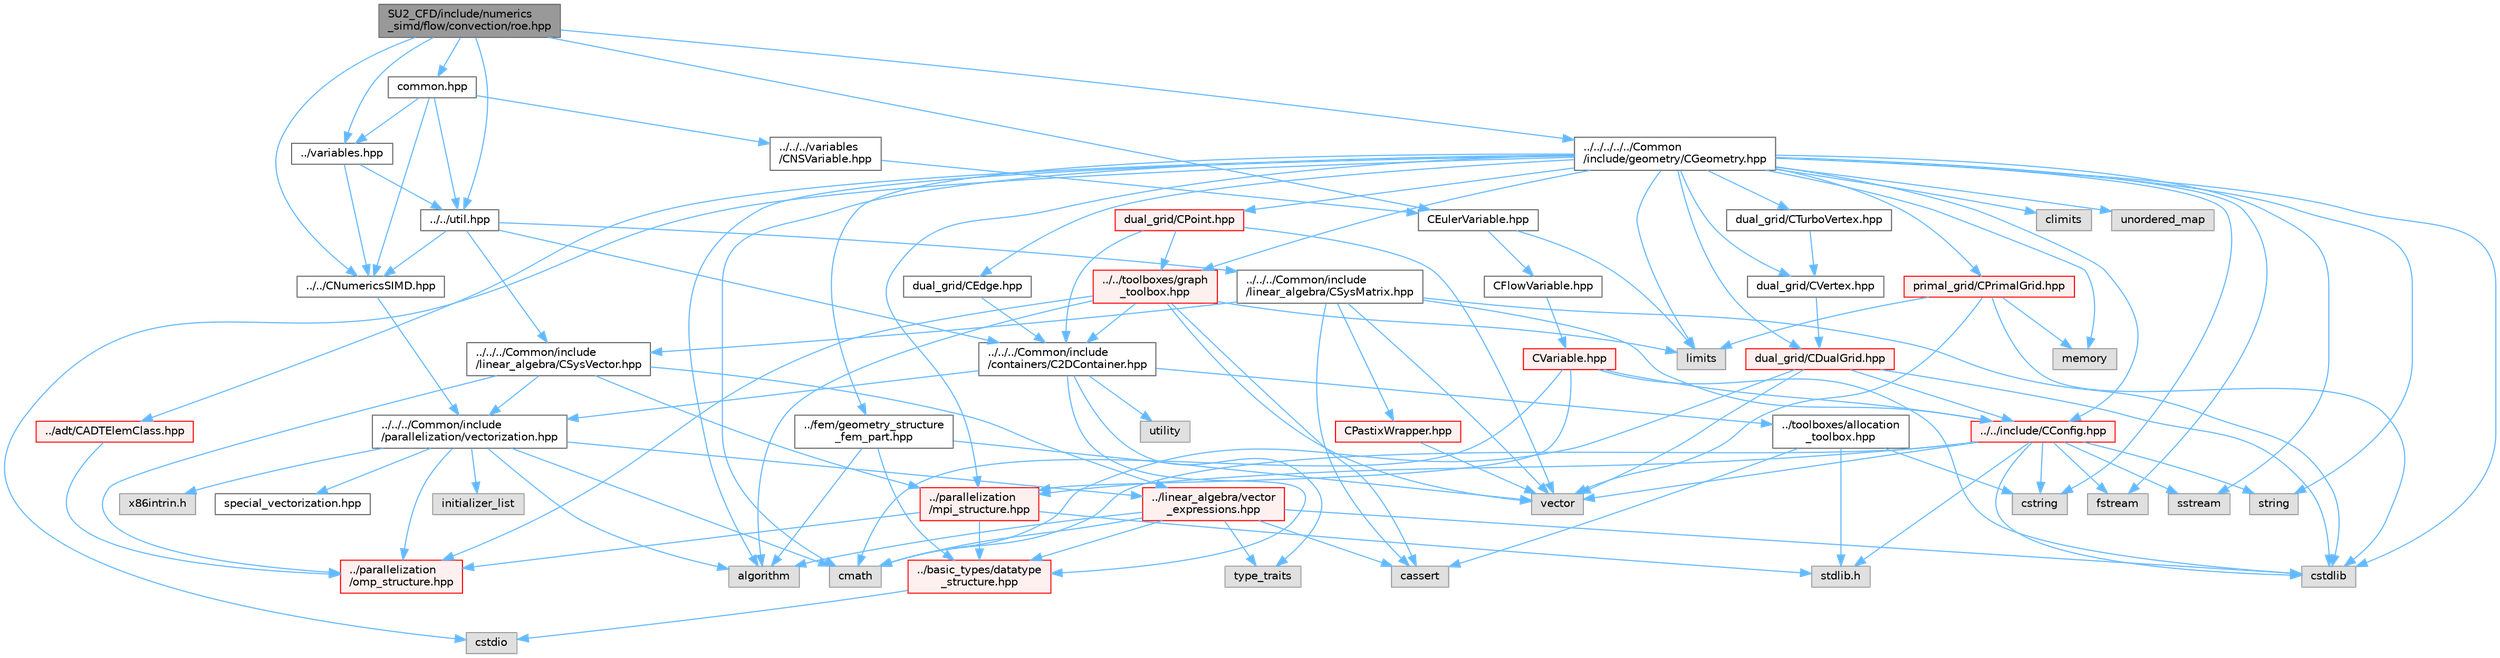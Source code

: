 digraph "SU2_CFD/include/numerics_simd/flow/convection/roe.hpp"
{
 // LATEX_PDF_SIZE
  bgcolor="transparent";
  edge [fontname=Helvetica,fontsize=10,labelfontname=Helvetica,labelfontsize=10];
  node [fontname=Helvetica,fontsize=10,shape=box,height=0.2,width=0.4];
  Node1 [id="Node000001",label="SU2_CFD/include/numerics\l_simd/flow/convection/roe.hpp",height=0.2,width=0.4,color="gray40", fillcolor="grey60", style="filled", fontcolor="black",tooltip="Roe-family of convective schemes."];
  Node1 -> Node2 [id="edge1_Node000001_Node000002",color="steelblue1",style="solid",tooltip=" "];
  Node2 [id="Node000002",label="../../CNumericsSIMD.hpp",height=0.2,width=0.4,color="grey40", fillcolor="white", style="filled",URL="$CNumericsSIMD_8hpp.html",tooltip="Vectorized (SIMD) numerics classes."];
  Node2 -> Node3 [id="edge2_Node000002_Node000003",color="steelblue1",style="solid",tooltip=" "];
  Node3 [id="Node000003",label="../../../Common/include\l/parallelization/vectorization.hpp",height=0.2,width=0.4,color="grey40", fillcolor="white", style="filled",URL="$vectorization_8hpp.html",tooltip="Implementation of a portable SIMD type."];
  Node3 -> Node4 [id="edge3_Node000003_Node000004",color="steelblue1",style="solid",tooltip=" "];
  Node4 [id="Node000004",label="../linear_algebra/vector\l_expressions.hpp",height=0.2,width=0.4,color="red", fillcolor="#FFF0F0", style="filled",URL="$vector__expressions_8hpp.html",tooltip="Expression templates for vector types with coefficient-wise operations."];
  Node4 -> Node5 [id="edge4_Node000004_Node000005",color="steelblue1",style="solid",tooltip=" "];
  Node5 [id="Node000005",label="../basic_types/datatype\l_structure.hpp",height=0.2,width=0.4,color="red", fillcolor="#FFF0F0", style="filled",URL="$datatype__structure_8hpp.html",tooltip="Headers for generalized datatypes, defines an interface for AD types."];
  Node5 -> Node8 [id="edge5_Node000005_Node000008",color="steelblue1",style="solid",tooltip=" "];
  Node8 [id="Node000008",label="cstdio",height=0.2,width=0.4,color="grey60", fillcolor="#E0E0E0", style="filled",tooltip=" "];
  Node4 -> Node10 [id="edge6_Node000004_Node000010",color="steelblue1",style="solid",tooltip=" "];
  Node10 [id="Node000010",label="type_traits",height=0.2,width=0.4,color="grey60", fillcolor="#E0E0E0", style="filled",tooltip=" "];
  Node4 -> Node15 [id="edge7_Node000004_Node000015",color="steelblue1",style="solid",tooltip=" "];
  Node15 [id="Node000015",label="algorithm",height=0.2,width=0.4,color="grey60", fillcolor="#E0E0E0", style="filled",tooltip=" "];
  Node4 -> Node16 [id="edge8_Node000004_Node000016",color="steelblue1",style="solid",tooltip=" "];
  Node16 [id="Node000016",label="cassert",height=0.2,width=0.4,color="grey60", fillcolor="#E0E0E0", style="filled",tooltip=" "];
  Node4 -> Node17 [id="edge9_Node000004_Node000017",color="steelblue1",style="solid",tooltip=" "];
  Node17 [id="Node000017",label="cstdlib",height=0.2,width=0.4,color="grey60", fillcolor="#E0E0E0", style="filled",tooltip=" "];
  Node4 -> Node18 [id="edge10_Node000004_Node000018",color="steelblue1",style="solid",tooltip=" "];
  Node18 [id="Node000018",label="cmath",height=0.2,width=0.4,color="grey60", fillcolor="#E0E0E0", style="filled",tooltip=" "];
  Node3 -> Node12 [id="edge11_Node000003_Node000012",color="steelblue1",style="solid",tooltip=" "];
  Node12 [id="Node000012",label="../parallelization\l/omp_structure.hpp",height=0.2,width=0.4,color="red", fillcolor="#FFF0F0", style="filled",URL="$omp__structure_8hpp.html",tooltip="OpenMP interface header, provides compatibility functions if the code is built without OpenMP support..."];
  Node3 -> Node20 [id="edge12_Node000003_Node000020",color="steelblue1",style="solid",tooltip=" "];
  Node20 [id="Node000020",label="initializer_list",height=0.2,width=0.4,color="grey60", fillcolor="#E0E0E0", style="filled",tooltip=" "];
  Node3 -> Node15 [id="edge13_Node000003_Node000015",color="steelblue1",style="solid",tooltip=" "];
  Node3 -> Node18 [id="edge14_Node000003_Node000018",color="steelblue1",style="solid",tooltip=" "];
  Node3 -> Node21 [id="edge15_Node000003_Node000021",color="steelblue1",style="solid",tooltip=" "];
  Node21 [id="Node000021",label="x86intrin.h",height=0.2,width=0.4,color="grey60", fillcolor="#E0E0E0", style="filled",tooltip=" "];
  Node3 -> Node22 [id="edge16_Node000003_Node000022",color="steelblue1",style="solid",tooltip=" "];
  Node22 [id="Node000022",label="special_vectorization.hpp",height=0.2,width=0.4,color="grey40", fillcolor="white", style="filled",URL="$special__vectorization_8hpp.html",tooltip="Code generator header to create specializations of simd::Array."];
  Node1 -> Node23 [id="edge17_Node000001_Node000023",color="steelblue1",style="solid",tooltip=" "];
  Node23 [id="Node000023",label="../../util.hpp",height=0.2,width=0.4,color="grey40", fillcolor="white", style="filled",URL="$util_8hpp.html",tooltip="Generic auxiliary functions."];
  Node23 -> Node2 [id="edge18_Node000023_Node000002",color="steelblue1",style="solid",tooltip=" "];
  Node23 -> Node24 [id="edge19_Node000023_Node000024",color="steelblue1",style="solid",tooltip=" "];
  Node24 [id="Node000024",label="../../../Common/include\l/containers/C2DContainer.hpp",height=0.2,width=0.4,color="grey40", fillcolor="white", style="filled",URL="$C2DContainer_8hpp.html",tooltip="A templated vector/matrix object."];
  Node24 -> Node25 [id="edge20_Node000024_Node000025",color="steelblue1",style="solid",tooltip=" "];
  Node25 [id="Node000025",label="../toolboxes/allocation\l_toolbox.hpp",height=0.2,width=0.4,color="grey40", fillcolor="white", style="filled",URL="$allocation__toolbox_8hpp.html",tooltip="Helper function and classes for memory allocation. Focus on portability across platforms."];
  Node25 -> Node26 [id="edge21_Node000025_Node000026",color="steelblue1",style="solid",tooltip=" "];
  Node26 [id="Node000026",label="stdlib.h",height=0.2,width=0.4,color="grey60", fillcolor="#E0E0E0", style="filled",tooltip=" "];
  Node25 -> Node27 [id="edge22_Node000025_Node000027",color="steelblue1",style="solid",tooltip=" "];
  Node27 [id="Node000027",label="cstring",height=0.2,width=0.4,color="grey60", fillcolor="#E0E0E0", style="filled",tooltip=" "];
  Node25 -> Node16 [id="edge23_Node000025_Node000016",color="steelblue1",style="solid",tooltip=" "];
  Node24 -> Node5 [id="edge24_Node000024_Node000005",color="steelblue1",style="solid",tooltip=" "];
  Node24 -> Node3 [id="edge25_Node000024_Node000003",color="steelblue1",style="solid",tooltip=" "];
  Node24 -> Node28 [id="edge26_Node000024_Node000028",color="steelblue1",style="solid",tooltip=" "];
  Node28 [id="Node000028",label="utility",height=0.2,width=0.4,color="grey60", fillcolor="#E0E0E0", style="filled",tooltip=" "];
  Node24 -> Node10 [id="edge27_Node000024_Node000010",color="steelblue1",style="solid",tooltip=" "];
  Node23 -> Node29 [id="edge28_Node000023_Node000029",color="steelblue1",style="solid",tooltip=" "];
  Node29 [id="Node000029",label="../../../Common/include\l/linear_algebra/CSysVector.hpp",height=0.2,width=0.4,color="grey40", fillcolor="white", style="filled",URL="$CSysVector_8hpp.html",tooltip="Declararion and inlines of the vector class used in the solution of large, distributed,..."];
  Node29 -> Node30 [id="edge29_Node000029_Node000030",color="steelblue1",style="solid",tooltip=" "];
  Node30 [id="Node000030",label="../parallelization\l/mpi_structure.hpp",height=0.2,width=0.4,color="red", fillcolor="#FFF0F0", style="filled",URL="$mpi__structure_8hpp.html",tooltip="Headers of the mpi interface for generalized datatypes. The subroutines and functions are in the mpi_..."];
  Node30 -> Node26 [id="edge30_Node000030_Node000026",color="steelblue1",style="solid",tooltip=" "];
  Node30 -> Node5 [id="edge31_Node000030_Node000005",color="steelblue1",style="solid",tooltip=" "];
  Node30 -> Node12 [id="edge32_Node000030_Node000012",color="steelblue1",style="solid",tooltip=" "];
  Node29 -> Node12 [id="edge33_Node000029_Node000012",color="steelblue1",style="solid",tooltip=" "];
  Node29 -> Node3 [id="edge34_Node000029_Node000003",color="steelblue1",style="solid",tooltip=" "];
  Node29 -> Node4 [id="edge35_Node000029_Node000004",color="steelblue1",style="solid",tooltip=" "];
  Node23 -> Node32 [id="edge36_Node000023_Node000032",color="steelblue1",style="solid",tooltip=" "];
  Node32 [id="Node000032",label="../../../Common/include\l/linear_algebra/CSysMatrix.hpp",height=0.2,width=0.4,color="grey40", fillcolor="white", style="filled",URL="$CSysMatrix_8hpp.html",tooltip="Declaration of the block-sparse matrix class. The implemtation is in CSysMatrix.cpp."];
  Node32 -> Node33 [id="edge37_Node000032_Node000033",color="steelblue1",style="solid",tooltip=" "];
  Node33 [id="Node000033",label="../../include/CConfig.hpp",height=0.2,width=0.4,color="red", fillcolor="#FFF0F0", style="filled",URL="$CConfig_8hpp.html",tooltip="All the information about the definition of the physical problem. The subroutines and functions are i..."];
  Node33 -> Node30 [id="edge38_Node000033_Node000030",color="steelblue1",style="solid",tooltip=" "];
  Node33 -> Node17 [id="edge39_Node000033_Node000017",color="steelblue1",style="solid",tooltip=" "];
  Node33 -> Node34 [id="edge40_Node000033_Node000034",color="steelblue1",style="solid",tooltip=" "];
  Node34 [id="Node000034",label="fstream",height=0.2,width=0.4,color="grey60", fillcolor="#E0E0E0", style="filled",tooltip=" "];
  Node33 -> Node35 [id="edge41_Node000033_Node000035",color="steelblue1",style="solid",tooltip=" "];
  Node35 [id="Node000035",label="sstream",height=0.2,width=0.4,color="grey60", fillcolor="#E0E0E0", style="filled",tooltip=" "];
  Node33 -> Node36 [id="edge42_Node000033_Node000036",color="steelblue1",style="solid",tooltip=" "];
  Node36 [id="Node000036",label="string",height=0.2,width=0.4,color="grey60", fillcolor="#E0E0E0", style="filled",tooltip=" "];
  Node33 -> Node27 [id="edge43_Node000033_Node000027",color="steelblue1",style="solid",tooltip=" "];
  Node33 -> Node37 [id="edge44_Node000033_Node000037",color="steelblue1",style="solid",tooltip=" "];
  Node37 [id="Node000037",label="vector",height=0.2,width=0.4,color="grey60", fillcolor="#E0E0E0", style="filled",tooltip=" "];
  Node33 -> Node26 [id="edge45_Node000033_Node000026",color="steelblue1",style="solid",tooltip=" "];
  Node33 -> Node18 [id="edge46_Node000033_Node000018",color="steelblue1",style="solid",tooltip=" "];
  Node32 -> Node29 [id="edge47_Node000032_Node000029",color="steelblue1",style="solid",tooltip=" "];
  Node32 -> Node43 [id="edge48_Node000032_Node000043",color="steelblue1",style="solid",tooltip=" "];
  Node43 [id="Node000043",label="CPastixWrapper.hpp",height=0.2,width=0.4,color="red", fillcolor="#FFF0F0", style="filled",URL="$CPastixWrapper_8hpp.html",tooltip="An interface to the INRIA solver PaStiX (http://pastix.gforge.inria.fr/files/README-txt...."];
  Node43 -> Node37 [id="edge49_Node000043_Node000037",color="steelblue1",style="solid",tooltip=" "];
  Node32 -> Node17 [id="edge50_Node000032_Node000017",color="steelblue1",style="solid",tooltip=" "];
  Node32 -> Node37 [id="edge51_Node000032_Node000037",color="steelblue1",style="solid",tooltip=" "];
  Node32 -> Node16 [id="edge52_Node000032_Node000016",color="steelblue1",style="solid",tooltip=" "];
  Node1 -> Node45 [id="edge53_Node000001_Node000045",color="steelblue1",style="solid",tooltip=" "];
  Node45 [id="Node000045",label="../variables.hpp",height=0.2,width=0.4,color="grey40", fillcolor="white", style="filled",URL="$variables_8hpp.html",tooltip="Collection of types to store physical variables."];
  Node45 -> Node2 [id="edge54_Node000045_Node000002",color="steelblue1",style="solid",tooltip=" "];
  Node45 -> Node23 [id="edge55_Node000045_Node000023",color="steelblue1",style="solid",tooltip=" "];
  Node1 -> Node46 [id="edge56_Node000001_Node000046",color="steelblue1",style="solid",tooltip=" "];
  Node46 [id="Node000046",label="common.hpp",height=0.2,width=0.4,color="grey40", fillcolor="white", style="filled",URL="$convection_2common_8hpp.html",tooltip="Common convection-related methods."];
  Node46 -> Node2 [id="edge57_Node000046_Node000002",color="steelblue1",style="solid",tooltip=" "];
  Node46 -> Node23 [id="edge58_Node000046_Node000023",color="steelblue1",style="solid",tooltip=" "];
  Node46 -> Node45 [id="edge59_Node000046_Node000045",color="steelblue1",style="solid",tooltip=" "];
  Node46 -> Node47 [id="edge60_Node000046_Node000047",color="steelblue1",style="solid",tooltip=" "];
  Node47 [id="Node000047",label="../../../variables\l/CNSVariable.hpp",height=0.2,width=0.4,color="grey40", fillcolor="white", style="filled",URL="$CNSVariable_8hpp.html",tooltip="Class for defining the variables of the compressible Navier-Stokes solver."];
  Node47 -> Node48 [id="edge61_Node000047_Node000048",color="steelblue1",style="solid",tooltip=" "];
  Node48 [id="Node000048",label="CEulerVariable.hpp",height=0.2,width=0.4,color="grey40", fillcolor="white", style="filled",URL="$CEulerVariable_8hpp.html",tooltip="Class for defining the variables of the compressible Euler solver."];
  Node48 -> Node49 [id="edge62_Node000048_Node000049",color="steelblue1",style="solid",tooltip=" "];
  Node49 [id="Node000049",label="limits",height=0.2,width=0.4,color="grey60", fillcolor="#E0E0E0", style="filled",tooltip=" "];
  Node48 -> Node50 [id="edge63_Node000048_Node000050",color="steelblue1",style="solid",tooltip=" "];
  Node50 [id="Node000050",label="CFlowVariable.hpp",height=0.2,width=0.4,color="grey40", fillcolor="white", style="filled",URL="$CFlowVariable_8hpp.html",tooltip="Class for defining the common variables of flow solvers."];
  Node50 -> Node51 [id="edge64_Node000050_Node000051",color="steelblue1",style="solid",tooltip=" "];
  Node51 [id="Node000051",label="CVariable.hpp",height=0.2,width=0.4,color="red", fillcolor="#FFF0F0", style="filled",URL="$CVariable_8hpp.html",tooltip="Declaration and inlines of the parent class for defining problem variables, function definitions in f..."];
  Node51 -> Node30 [id="edge65_Node000051_Node000030",color="steelblue1",style="solid",tooltip=" "];
  Node51 -> Node18 [id="edge66_Node000051_Node000018",color="steelblue1",style="solid",tooltip=" "];
  Node51 -> Node17 [id="edge67_Node000051_Node000017",color="steelblue1",style="solid",tooltip=" "];
  Node51 -> Node33 [id="edge68_Node000051_Node000033",color="steelblue1",style="solid",tooltip=" "];
  Node1 -> Node48 [id="edge69_Node000001_Node000048",color="steelblue1",style="solid",tooltip=" "];
  Node1 -> Node52 [id="edge70_Node000001_Node000052",color="steelblue1",style="solid",tooltip=" "];
  Node52 [id="Node000052",label="../../../../../Common\l/include/geometry/CGeometry.hpp",height=0.2,width=0.4,color="grey40", fillcolor="white", style="filled",URL="$CGeometry_8hpp.html",tooltip="Headers of the main subroutines for creating the geometrical structure. The subroutines and functions..."];
  Node52 -> Node49 [id="edge71_Node000052_Node000049",color="steelblue1",style="solid",tooltip=" "];
  Node52 -> Node30 [id="edge72_Node000052_Node000030",color="steelblue1",style="solid",tooltip=" "];
  Node52 -> Node36 [id="edge73_Node000052_Node000036",color="steelblue1",style="solid",tooltip=" "];
  Node52 -> Node34 [id="edge74_Node000052_Node000034",color="steelblue1",style="solid",tooltip=" "];
  Node52 -> Node35 [id="edge75_Node000052_Node000035",color="steelblue1",style="solid",tooltip=" "];
  Node52 -> Node18 [id="edge76_Node000052_Node000018",color="steelblue1",style="solid",tooltip=" "];
  Node52 -> Node15 [id="edge77_Node000052_Node000015",color="steelblue1",style="solid",tooltip=" "];
  Node52 -> Node27 [id="edge78_Node000052_Node000027",color="steelblue1",style="solid",tooltip=" "];
  Node52 -> Node8 [id="edge79_Node000052_Node000008",color="steelblue1",style="solid",tooltip=" "];
  Node52 -> Node17 [id="edge80_Node000052_Node000017",color="steelblue1",style="solid",tooltip=" "];
  Node52 -> Node53 [id="edge81_Node000052_Node000053",color="steelblue1",style="solid",tooltip=" "];
  Node53 [id="Node000053",label="climits",height=0.2,width=0.4,color="grey60", fillcolor="#E0E0E0", style="filled",tooltip=" "];
  Node52 -> Node54 [id="edge82_Node000052_Node000054",color="steelblue1",style="solid",tooltip=" "];
  Node54 [id="Node000054",label="memory",height=0.2,width=0.4,color="grey60", fillcolor="#E0E0E0", style="filled",tooltip=" "];
  Node52 -> Node55 [id="edge83_Node000052_Node000055",color="steelblue1",style="solid",tooltip=" "];
  Node55 [id="Node000055",label="unordered_map",height=0.2,width=0.4,color="grey60", fillcolor="#E0E0E0", style="filled",tooltip=" "];
  Node52 -> Node56 [id="edge84_Node000052_Node000056",color="steelblue1",style="solid",tooltip=" "];
  Node56 [id="Node000056",label="primal_grid/CPrimalGrid.hpp",height=0.2,width=0.4,color="red", fillcolor="#FFF0F0", style="filled",URL="$CPrimalGrid_8hpp.html",tooltip="Headers of the main subroutines for storing the primal grid structure. The subroutines and functions ..."];
  Node56 -> Node37 [id="edge85_Node000056_Node000037",color="steelblue1",style="solid",tooltip=" "];
  Node56 -> Node49 [id="edge86_Node000056_Node000049",color="steelblue1",style="solid",tooltip=" "];
  Node56 -> Node17 [id="edge87_Node000056_Node000017",color="steelblue1",style="solid",tooltip=" "];
  Node56 -> Node54 [id="edge88_Node000056_Node000054",color="steelblue1",style="solid",tooltip=" "];
  Node52 -> Node57 [id="edge89_Node000052_Node000057",color="steelblue1",style="solid",tooltip=" "];
  Node57 [id="Node000057",label="dual_grid/CDualGrid.hpp",height=0.2,width=0.4,color="red", fillcolor="#FFF0F0", style="filled",URL="$CDualGrid_8hpp.html",tooltip="Headers of the main subroutines for doing the complete dual grid structure. The subroutines and funct..."];
  Node57 -> Node18 [id="edge90_Node000057_Node000018",color="steelblue1",style="solid",tooltip=" "];
  Node57 -> Node17 [id="edge91_Node000057_Node000017",color="steelblue1",style="solid",tooltip=" "];
  Node57 -> Node37 [id="edge92_Node000057_Node000037",color="steelblue1",style="solid",tooltip=" "];
  Node57 -> Node33 [id="edge93_Node000057_Node000033",color="steelblue1",style="solid",tooltip=" "];
  Node52 -> Node58 [id="edge94_Node000052_Node000058",color="steelblue1",style="solid",tooltip=" "];
  Node58 [id="Node000058",label="dual_grid/CPoint.hpp",height=0.2,width=0.4,color="red", fillcolor="#FFF0F0", style="filled",URL="$CPoint_8hpp.html",tooltip="Declaration of the point class that stores geometric and adjacency information for dual control volum..."];
  Node58 -> Node24 [id="edge95_Node000058_Node000024",color="steelblue1",style="solid",tooltip=" "];
  Node58 -> Node59 [id="edge96_Node000058_Node000059",color="steelblue1",style="solid",tooltip=" "];
  Node59 [id="Node000059",label="../../toolboxes/graph\l_toolbox.hpp",height=0.2,width=0.4,color="red", fillcolor="#FFF0F0", style="filled",URL="$graph__toolbox_8hpp.html",tooltip="Functions and classes to build/represent sparse graphs or sparse patterns."];
  Node59 -> Node24 [id="edge97_Node000059_Node000024",color="steelblue1",style="solid",tooltip=" "];
  Node59 -> Node12 [id="edge98_Node000059_Node000012",color="steelblue1",style="solid",tooltip=" "];
  Node59 -> Node37 [id="edge99_Node000059_Node000037",color="steelblue1",style="solid",tooltip=" "];
  Node59 -> Node49 [id="edge100_Node000059_Node000049",color="steelblue1",style="solid",tooltip=" "];
  Node59 -> Node16 [id="edge101_Node000059_Node000016",color="steelblue1",style="solid",tooltip=" "];
  Node59 -> Node15 [id="edge102_Node000059_Node000015",color="steelblue1",style="solid",tooltip=" "];
  Node58 -> Node37 [id="edge103_Node000058_Node000037",color="steelblue1",style="solid",tooltip=" "];
  Node52 -> Node63 [id="edge104_Node000052_Node000063",color="steelblue1",style="solid",tooltip=" "];
  Node63 [id="Node000063",label="dual_grid/CEdge.hpp",height=0.2,width=0.4,color="grey40", fillcolor="white", style="filled",URL="$CEdge_8hpp.html",tooltip="Declaration of the edge class CEdge.cpp file."];
  Node63 -> Node24 [id="edge105_Node000063_Node000024",color="steelblue1",style="solid",tooltip=" "];
  Node52 -> Node64 [id="edge106_Node000052_Node000064",color="steelblue1",style="solid",tooltip=" "];
  Node64 [id="Node000064",label="dual_grid/CVertex.hpp",height=0.2,width=0.4,color="grey40", fillcolor="white", style="filled",URL="$CVertex_8hpp.html",tooltip="Headers of the main subroutines for doing the complete dual grid structure. The subroutines and funct..."];
  Node64 -> Node57 [id="edge107_Node000064_Node000057",color="steelblue1",style="solid",tooltip=" "];
  Node52 -> Node65 [id="edge108_Node000052_Node000065",color="steelblue1",style="solid",tooltip=" "];
  Node65 [id="Node000065",label="dual_grid/CTurboVertex.hpp",height=0.2,width=0.4,color="grey40", fillcolor="white", style="filled",URL="$CTurboVertex_8hpp.html",tooltip="Headers of the main subroutines for doing the complete dual grid structure. The subroutines and funct..."];
  Node65 -> Node64 [id="edge109_Node000065_Node000064",color="steelblue1",style="solid",tooltip=" "];
  Node52 -> Node33 [id="edge110_Node000052_Node000033",color="steelblue1",style="solid",tooltip=" "];
  Node52 -> Node66 [id="edge111_Node000052_Node000066",color="steelblue1",style="solid",tooltip=" "];
  Node66 [id="Node000066",label="../fem/geometry_structure\l_fem_part.hpp",height=0.2,width=0.4,color="grey40", fillcolor="white", style="filled",URL="$geometry__structure__fem__part_8hpp.html",tooltip="Helper classes for the Fluid FEM solver."];
  Node66 -> Node5 [id="edge112_Node000066_Node000005",color="steelblue1",style="solid",tooltip=" "];
  Node66 -> Node37 [id="edge113_Node000066_Node000037",color="steelblue1",style="solid",tooltip=" "];
  Node66 -> Node15 [id="edge114_Node000066_Node000015",color="steelblue1",style="solid",tooltip=" "];
  Node52 -> Node59 [id="edge115_Node000052_Node000059",color="steelblue1",style="solid",tooltip=" "];
  Node52 -> Node67 [id="edge116_Node000052_Node000067",color="steelblue1",style="solid",tooltip=" "];
  Node67 [id="Node000067",label="../adt/CADTElemClass.hpp",height=0.2,width=0.4,color="red", fillcolor="#FFF0F0", style="filled",URL="$CADTElemClass_8hpp.html",tooltip="Class for storing an ADT of (linear) elements in an arbitrary number of dimensions."];
  Node67 -> Node12 [id="edge117_Node000067_Node000012",color="steelblue1",style="solid",tooltip=" "];
}
